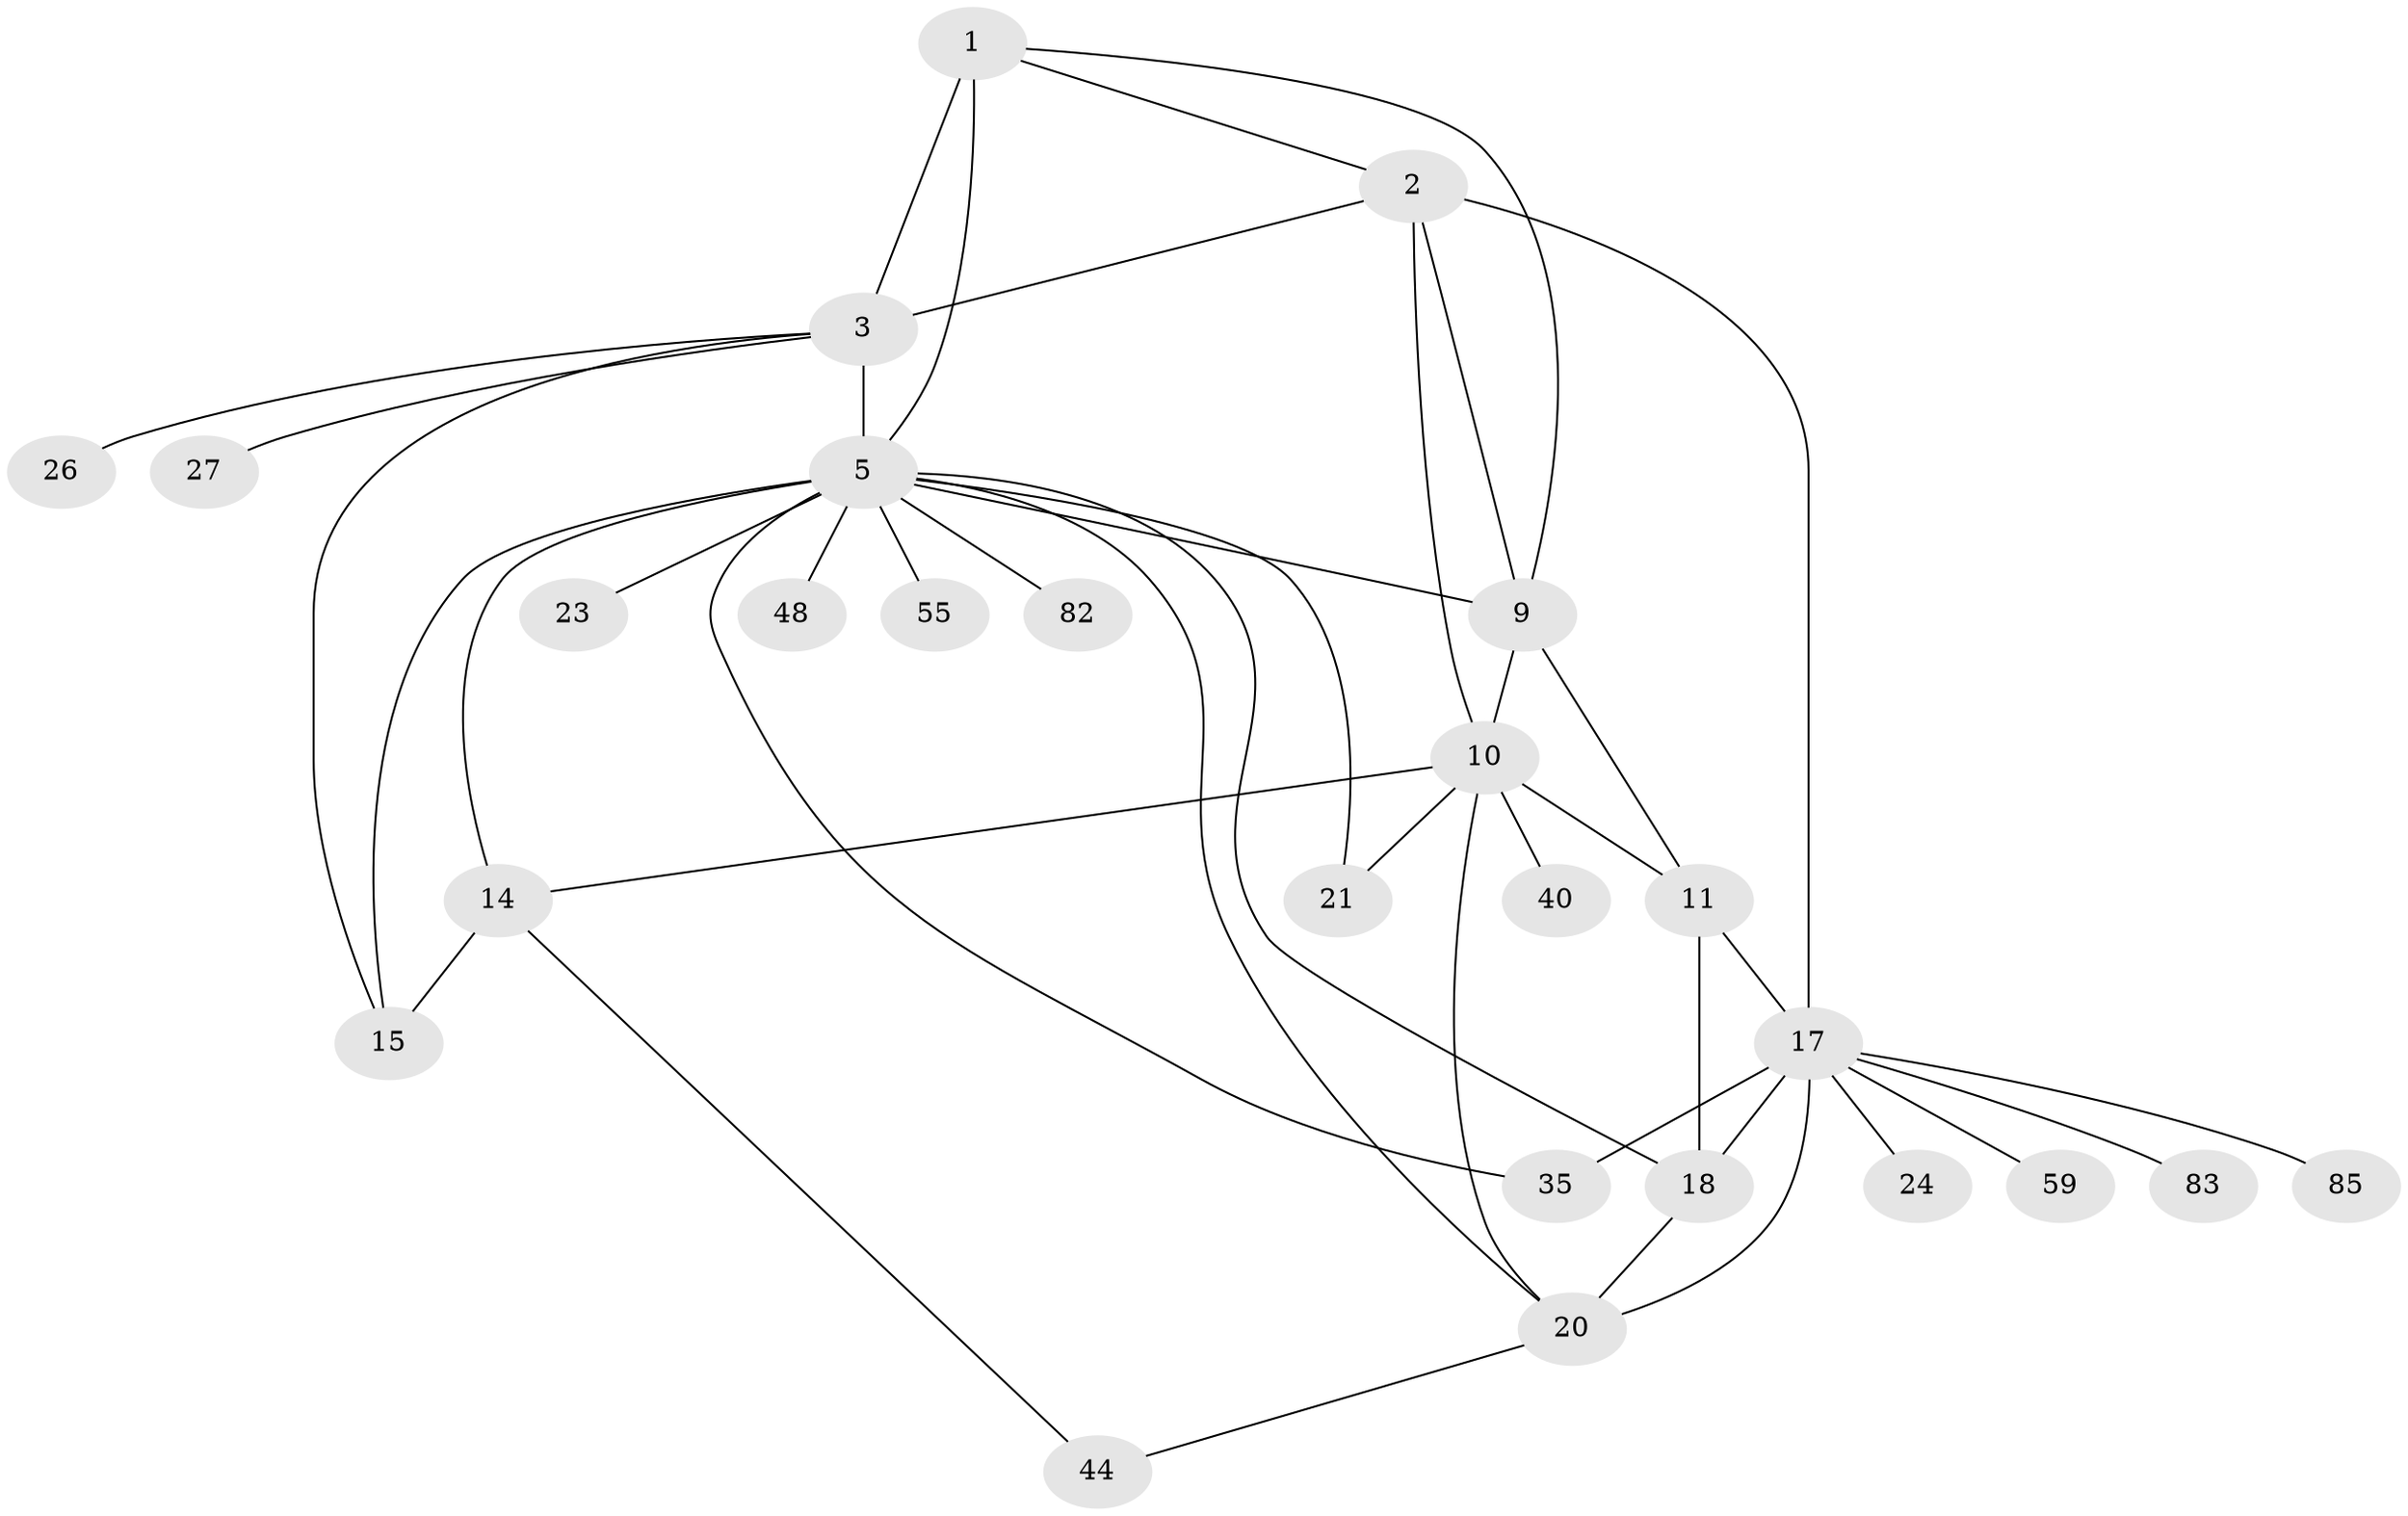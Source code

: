 // original degree distribution, {6: 0.034482758620689655, 10: 0.022988505747126436, 5: 0.05747126436781609, 8: 0.034482758620689655, 9: 0.04597701149425287, 4: 0.011494252873563218, 7: 0.022988505747126436, 2: 0.20689655172413793, 1: 0.5172413793103449, 3: 0.04597701149425287}
// Generated by graph-tools (version 1.1) at 2025/19/03/04/25 18:19:56]
// undirected, 26 vertices, 43 edges
graph export_dot {
graph [start="1"]
  node [color=gray90,style=filled];
  1 [super="+50+58+34"];
  2 [super="+22+45+51+28"];
  3 [super="+4"];
  5 [super="+7+13+6"];
  9 [super="+79+53+47+43"];
  10 [super="+12+64+69+62+25"];
  11 [super="+31+86+56"];
  14 [super="+36+74"];
  15 [super="+29+52"];
  17 [super="+19"];
  18;
  20 [super="+65+42+38+46+49"];
  21 [super="+39"];
  23;
  24;
  26;
  27;
  35;
  40;
  44 [super="+71"];
  48 [super="+54"];
  55 [super="+80+87"];
  59;
  82;
  83;
  85;
  1 -- 2;
  1 -- 3 [weight=2];
  1 -- 9;
  1 -- 5;
  2 -- 3 [weight=2];
  2 -- 17;
  2 -- 10 [weight=2];
  2 -- 9;
  3 -- 5 [weight=2];
  3 -- 15;
  3 -- 26;
  3 -- 27;
  5 -- 9;
  5 -- 20;
  5 -- 55;
  5 -- 48;
  5 -- 18;
  5 -- 82;
  5 -- 14 [weight=2];
  5 -- 15 [weight=2];
  5 -- 21;
  5 -- 35;
  5 -- 23;
  9 -- 10 [weight=2];
  9 -- 11;
  10 -- 11 [weight=2];
  10 -- 40;
  10 -- 14;
  10 -- 21;
  10 -- 20;
  11 -- 17;
  11 -- 18;
  14 -- 15;
  14 -- 44;
  17 -- 18 [weight=2];
  17 -- 20 [weight=2];
  17 -- 35;
  17 -- 59;
  17 -- 83;
  17 -- 85;
  17 -- 24;
  18 -- 20;
  20 -- 44;
}
